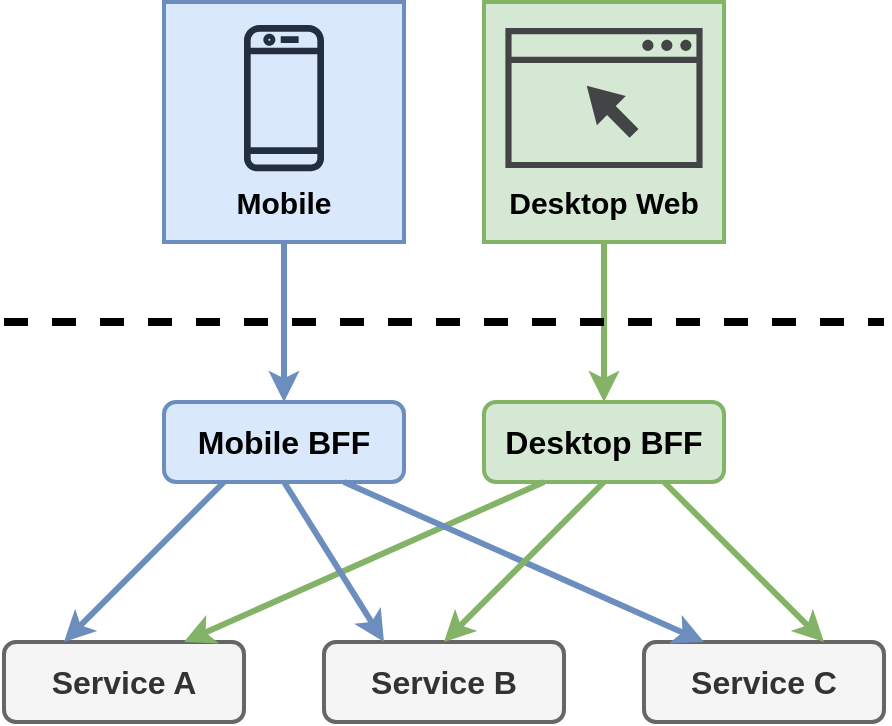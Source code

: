 <mxfile version="13.0.6" type="device"><diagram id="m4l-2EUPBdprDIV2R77t" name="Page-1"><mxGraphModel dx="1535" dy="652" grid="1" gridSize="10" guides="1" tooltips="1" connect="1" arrows="1" fold="1" page="1" pageScale="1" pageWidth="1920" pageHeight="1200" math="0" shadow="0"><root><mxCell id="0"/><mxCell id="1" parent="0"/><mxCell id="N6WJgVjSo3r4nAbaBnlo-1" value="&lt;font style=&quot;font-size: 16px&quot;&gt;&lt;b&gt;Mobile BFF&lt;/b&gt;&lt;/font&gt;" style="rounded=1;whiteSpace=wrap;html=1;strokeWidth=2;fillColor=#dae8fc;strokeColor=#6c8ebf;" vertex="1" parent="1"><mxGeometry x="400" y="320" width="120" height="40" as="geometry"/></mxCell><mxCell id="N6WJgVjSo3r4nAbaBnlo-2" value="&lt;font style=&quot;font-size: 16px&quot;&gt;&lt;b&gt;Desktop BFF&lt;/b&gt;&lt;/font&gt;" style="rounded=1;whiteSpace=wrap;html=1;strokeWidth=2;fillColor=#d5e8d4;strokeColor=#82b366;" vertex="1" parent="1"><mxGeometry x="560" y="320" width="120" height="40" as="geometry"/></mxCell><mxCell id="N6WJgVjSo3r4nAbaBnlo-4" value="&lt;font style=&quot;font-size: 16px&quot;&gt;&lt;b&gt;Service A&lt;/b&gt;&lt;/font&gt;" style="rounded=1;whiteSpace=wrap;html=1;strokeWidth=2;fillColor=#f5f5f5;strokeColor=#666666;fontColor=#333333;" vertex="1" parent="1"><mxGeometry x="320" y="440" width="120" height="40" as="geometry"/></mxCell><mxCell id="N6WJgVjSo3r4nAbaBnlo-5" value="&lt;span style=&quot;font-size: 16px&quot;&gt;&lt;b&gt;Service B&lt;/b&gt;&lt;/span&gt;" style="rounded=1;whiteSpace=wrap;html=1;strokeWidth=2;fillColor=#f5f5f5;strokeColor=#666666;fontColor=#333333;" vertex="1" parent="1"><mxGeometry x="480" y="440" width="120" height="40" as="geometry"/></mxCell><mxCell id="N6WJgVjSo3r4nAbaBnlo-6" value="&lt;span style=&quot;font-size: 16px&quot;&gt;&lt;b&gt;Service C&lt;/b&gt;&lt;/span&gt;" style="rounded=1;whiteSpace=wrap;html=1;strokeWidth=2;fillColor=#f5f5f5;strokeColor=#666666;fontColor=#333333;" vertex="1" parent="1"><mxGeometry x="640" y="440" width="120" height="40" as="geometry"/></mxCell><mxCell id="N6WJgVjSo3r4nAbaBnlo-7" value="" style="endArrow=classic;html=1;exitX=0.25;exitY=1;exitDx=0;exitDy=0;entryX=0.25;entryY=0;entryDx=0;entryDy=0;strokeWidth=3;fillColor=#dae8fc;strokeColor=#6c8ebf;" edge="1" parent="1" source="N6WJgVjSo3r4nAbaBnlo-1" target="N6WJgVjSo3r4nAbaBnlo-4"><mxGeometry width="50" height="50" relative="1" as="geometry"><mxPoint x="750" y="360" as="sourcePoint"/><mxPoint x="410" y="420" as="targetPoint"/></mxGeometry></mxCell><mxCell id="N6WJgVjSo3r4nAbaBnlo-8" value="" style="endArrow=classic;html=1;strokeWidth=3;exitX=0.25;exitY=1;exitDx=0;exitDy=0;entryX=0.75;entryY=0;entryDx=0;entryDy=0;fillColor=#d5e8d4;strokeColor=#82b366;" edge="1" parent="1" source="N6WJgVjSo3r4nAbaBnlo-2" target="N6WJgVjSo3r4nAbaBnlo-4"><mxGeometry width="50" height="50" relative="1" as="geometry"><mxPoint x="750" y="360" as="sourcePoint"/><mxPoint x="800" y="310" as="targetPoint"/></mxGeometry></mxCell><mxCell id="N6WJgVjSo3r4nAbaBnlo-9" value="" style="endArrow=classic;html=1;strokeWidth=3;exitX=0.5;exitY=1;exitDx=0;exitDy=0;entryX=0.25;entryY=0;entryDx=0;entryDy=0;fillColor=#dae8fc;strokeColor=#6c8ebf;" edge="1" parent="1" source="N6WJgVjSo3r4nAbaBnlo-1" target="N6WJgVjSo3r4nAbaBnlo-5"><mxGeometry width="50" height="50" relative="1" as="geometry"><mxPoint x="750" y="360" as="sourcePoint"/><mxPoint x="800" y="310" as="targetPoint"/></mxGeometry></mxCell><mxCell id="N6WJgVjSo3r4nAbaBnlo-10" value="" style="endArrow=classic;html=1;strokeWidth=3;exitX=0.75;exitY=1;exitDx=0;exitDy=0;entryX=0.25;entryY=0;entryDx=0;entryDy=0;fillColor=#dae8fc;strokeColor=#6c8ebf;" edge="1" parent="1" source="N6WJgVjSo3r4nAbaBnlo-1" target="N6WJgVjSo3r4nAbaBnlo-6"><mxGeometry width="50" height="50" relative="1" as="geometry"><mxPoint x="750" y="360" as="sourcePoint"/><mxPoint x="800" y="310" as="targetPoint"/></mxGeometry></mxCell><mxCell id="N6WJgVjSo3r4nAbaBnlo-11" value="" style="endArrow=classic;html=1;strokeWidth=3;exitX=0.5;exitY=1;exitDx=0;exitDy=0;entryX=0.5;entryY=0;entryDx=0;entryDy=0;fillColor=#d5e8d4;strokeColor=#82b366;" edge="1" parent="1" source="N6WJgVjSo3r4nAbaBnlo-2" target="N6WJgVjSo3r4nAbaBnlo-5"><mxGeometry width="50" height="50" relative="1" as="geometry"><mxPoint x="750" y="360" as="sourcePoint"/><mxPoint x="800" y="310" as="targetPoint"/></mxGeometry></mxCell><mxCell id="N6WJgVjSo3r4nAbaBnlo-13" value="" style="endArrow=classic;html=1;strokeWidth=3;exitX=0.75;exitY=1;exitDx=0;exitDy=0;entryX=0.75;entryY=0;entryDx=0;entryDy=0;fillColor=#d5e8d4;strokeColor=#82b366;" edge="1" parent="1" source="N6WJgVjSo3r4nAbaBnlo-2" target="N6WJgVjSo3r4nAbaBnlo-6"><mxGeometry width="50" height="50" relative="1" as="geometry"><mxPoint x="750" y="360" as="sourcePoint"/><mxPoint x="800" y="310" as="targetPoint"/></mxGeometry></mxCell><mxCell id="N6WJgVjSo3r4nAbaBnlo-15" value="" style="rounded=0;whiteSpace=wrap;html=1;strokeWidth=2;fillColor=#dae8fc;strokeColor=#6c8ebf;" vertex="1" parent="1"><mxGeometry x="400" y="120" width="120" height="120" as="geometry"/></mxCell><mxCell id="N6WJgVjSo3r4nAbaBnlo-16" value="" style="rounded=0;whiteSpace=wrap;html=1;strokeWidth=2;fillColor=#d5e8d4;strokeColor=#82b366;" vertex="1" parent="1"><mxGeometry x="560" y="120" width="120" height="120" as="geometry"/></mxCell><mxCell id="N6WJgVjSo3r4nAbaBnlo-17" value="&lt;font style=&quot;font-size: 15px&quot;&gt;&lt;b&gt;Mobile&lt;/b&gt;&lt;/font&gt;" style="text;html=1;strokeColor=none;fillColor=none;align=center;verticalAlign=middle;whiteSpace=wrap;rounded=0;" vertex="1" parent="1"><mxGeometry x="400" y="210" width="120" height="20" as="geometry"/></mxCell><mxCell id="N6WJgVjSo3r4nAbaBnlo-18" value="" style="outlineConnect=0;fontColor=#232F3E;gradientColor=none;fillColor=#232F3E;strokeColor=none;dashed=0;verticalLabelPosition=bottom;verticalAlign=top;align=center;html=1;fontSize=12;fontStyle=0;aspect=fixed;pointerEvents=1;shape=mxgraph.aws4.mobile_client;" vertex="1" parent="1"><mxGeometry x="440" y="130" width="40" height="76.1" as="geometry"/></mxCell><mxCell id="N6WJgVjSo3r4nAbaBnlo-21" value="" style="pointerEvents=1;shadow=0;dashed=0;html=1;strokeColor=none;fillColor=#434445;aspect=fixed;labelPosition=center;verticalLabelPosition=bottom;verticalAlign=top;align=center;outlineConnect=0;shape=mxgraph.vvd.web_browser;" vertex="1" parent="1"><mxGeometry x="570.7" y="133.05" width="98.59" height="70" as="geometry"/></mxCell><mxCell id="N6WJgVjSo3r4nAbaBnlo-22" value="&lt;font style=&quot;font-size: 15px&quot;&gt;&lt;b&gt;Desktop Web&lt;/b&gt;&lt;/font&gt;" style="text;html=1;strokeColor=none;fillColor=none;align=center;verticalAlign=middle;whiteSpace=wrap;rounded=0;" vertex="1" parent="1"><mxGeometry x="560" y="210" width="120" height="20" as="geometry"/></mxCell><mxCell id="N6WJgVjSo3r4nAbaBnlo-23" value="" style="endArrow=classic;html=1;strokeWidth=3;exitX=0.5;exitY=1;exitDx=0;exitDy=0;entryX=0.5;entryY=0;entryDx=0;entryDy=0;fillColor=#dae8fc;strokeColor=#6c8ebf;" edge="1" parent="1" source="N6WJgVjSo3r4nAbaBnlo-15" target="N6WJgVjSo3r4nAbaBnlo-1"><mxGeometry width="50" height="50" relative="1" as="geometry"><mxPoint x="750" y="360" as="sourcePoint"/><mxPoint x="800" y="310" as="targetPoint"/></mxGeometry></mxCell><mxCell id="N6WJgVjSo3r4nAbaBnlo-24" value="" style="endArrow=classic;html=1;strokeWidth=3;exitX=0.5;exitY=1;exitDx=0;exitDy=0;entryX=0.5;entryY=0;entryDx=0;entryDy=0;fillColor=#d5e8d4;strokeColor=#82b366;" edge="1" parent="1" source="N6WJgVjSo3r4nAbaBnlo-16" target="N6WJgVjSo3r4nAbaBnlo-2"><mxGeometry width="50" height="50" relative="1" as="geometry"><mxPoint x="750" y="360" as="sourcePoint"/><mxPoint x="800" y="310" as="targetPoint"/></mxGeometry></mxCell><mxCell id="N6WJgVjSo3r4nAbaBnlo-25" value="" style="endArrow=none;dashed=1;html=1;strokeWidth=4;" edge="1" parent="1"><mxGeometry width="50" height="50" relative="1" as="geometry"><mxPoint x="320" y="280" as="sourcePoint"/><mxPoint x="760" y="280" as="targetPoint"/></mxGeometry></mxCell></root></mxGraphModel></diagram></mxfile>
